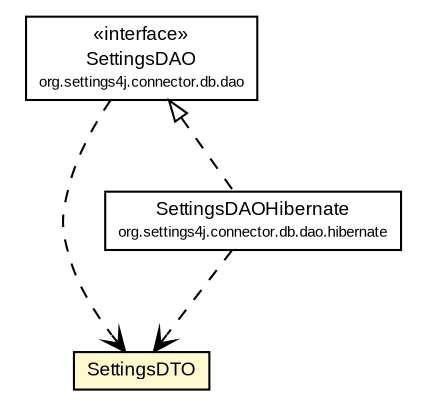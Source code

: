 #!/usr/local/bin/dot
#
# Class diagram 
# Generated by UmlGraph version 4.6 (http://www.spinellis.gr/sw/umlgraph)
#

digraph G {
	edge [fontname="arial",fontsize=10,labelfontname="arial",labelfontsize=10];
	node [fontname="arial",fontsize=10,shape=plaintext];
	// org.settings4j.connector.db.SettingsDTO
	c1325 [label=<<table border="0" cellborder="1" cellspacing="0" cellpadding="2" port="p" bgcolor="lemonChiffon" href="./SettingsDTO.html">
		<tr><td><table border="0" cellspacing="0" cellpadding="1">
			<tr><td> SettingsDTO </td></tr>
		</table></td></tr>
		</table>>, fontname="arial", fontcolor="black", fontsize=9.0];
	// org.settings4j.connector.db.dao.hibernate.SettingsDAOHibernate
	c1329 [label=<<table border="0" cellborder="1" cellspacing="0" cellpadding="2" port="p" href="./dao/hibernate/SettingsDAOHibernate.html">
		<tr><td><table border="0" cellspacing="0" cellpadding="1">
			<tr><td> SettingsDAOHibernate </td></tr>
			<tr><td><font point-size="7.0"> org.settings4j.connector.db.dao.hibernate </font></td></tr>
		</table></td></tr>
		</table>>, fontname="arial", fontcolor="black", fontsize=9.0];
	// org.settings4j.connector.db.dao.SettingsDAO
	c1331 [label=<<table border="0" cellborder="1" cellspacing="0" cellpadding="2" port="p" href="./dao/SettingsDAO.html">
		<tr><td><table border="0" cellspacing="0" cellpadding="1">
			<tr><td> &laquo;interface&raquo; </td></tr>
			<tr><td> SettingsDAO </td></tr>
			<tr><td><font point-size="7.0"> org.settings4j.connector.db.dao </font></td></tr>
		</table></td></tr>
		</table>>, fontname="arial", fontcolor="black", fontsize=9.0];
	//org.settings4j.connector.db.dao.hibernate.SettingsDAOHibernate implements org.settings4j.connector.db.dao.SettingsDAO
	c1331:p -> c1329:p [dir=back,arrowtail=empty,style=dashed];
	// org.settings4j.connector.db.dao.hibernate.SettingsDAOHibernate DEPEND org.settings4j.connector.db.SettingsDTO
	c1329:p -> c1325:p [taillabel="", label="", headlabel="", fontname="arial", fontcolor="black", fontsize=10.0, color="black", arrowhead=open, style=dashed];
	// org.settings4j.connector.db.dao.SettingsDAO DEPEND org.settings4j.connector.db.SettingsDTO
	c1331:p -> c1325:p [taillabel="", label="", headlabel="", fontname="arial", fontcolor="black", fontsize=10.0, color="black", arrowhead=open, style=dashed];
}

